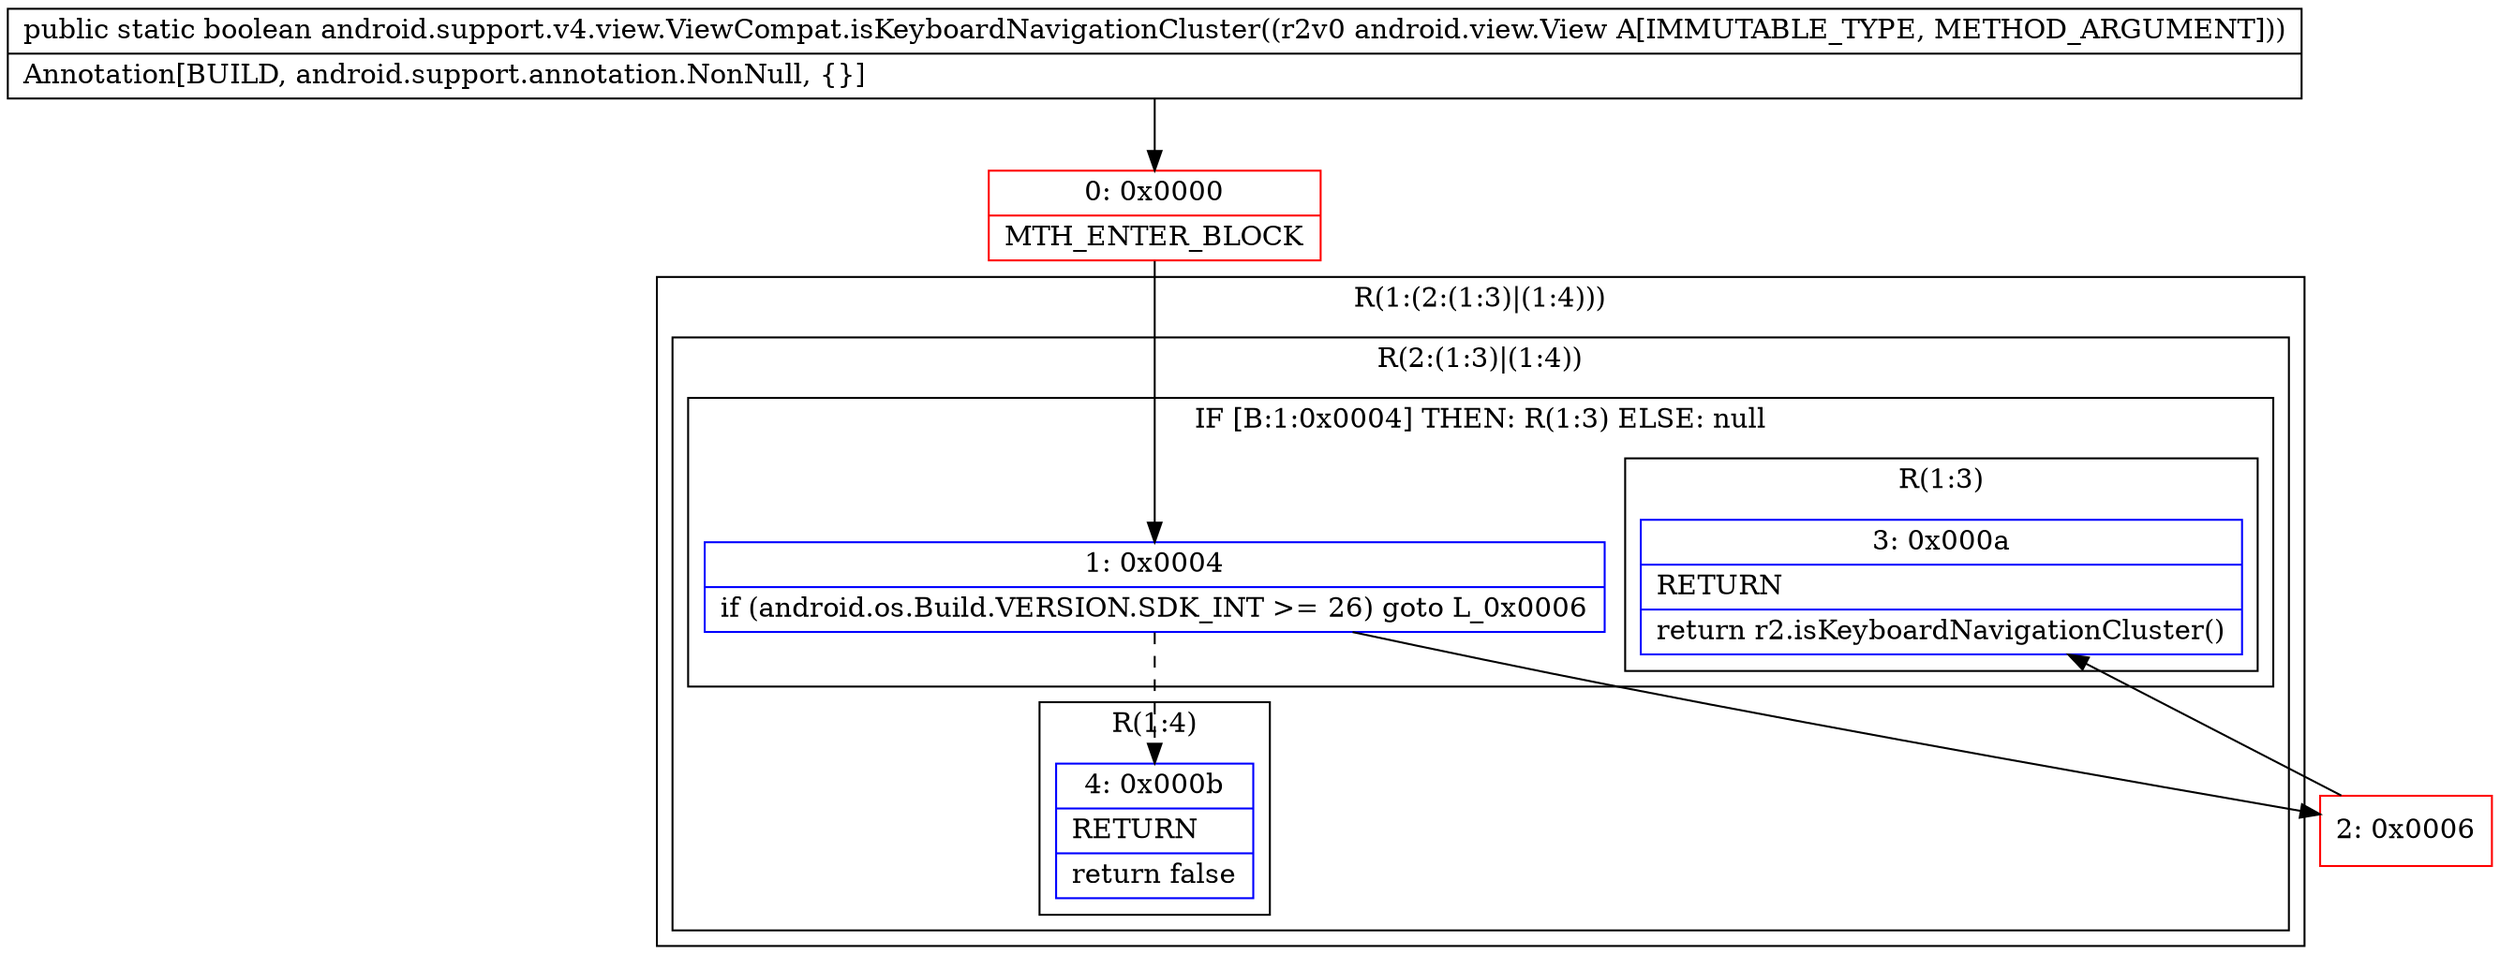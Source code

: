 digraph "CFG forandroid.support.v4.view.ViewCompat.isKeyboardNavigationCluster(Landroid\/view\/View;)Z" {
subgraph cluster_Region_1398256246 {
label = "R(1:(2:(1:3)|(1:4)))";
node [shape=record,color=blue];
subgraph cluster_Region_1578897722 {
label = "R(2:(1:3)|(1:4))";
node [shape=record,color=blue];
subgraph cluster_IfRegion_1685304820 {
label = "IF [B:1:0x0004] THEN: R(1:3) ELSE: null";
node [shape=record,color=blue];
Node_1 [shape=record,label="{1\:\ 0x0004|if (android.os.Build.VERSION.SDK_INT \>= 26) goto L_0x0006\l}"];
subgraph cluster_Region_1231785390 {
label = "R(1:3)";
node [shape=record,color=blue];
Node_3 [shape=record,label="{3\:\ 0x000a|RETURN\l|return r2.isKeyboardNavigationCluster()\l}"];
}
}
subgraph cluster_Region_666981111 {
label = "R(1:4)";
node [shape=record,color=blue];
Node_4 [shape=record,label="{4\:\ 0x000b|RETURN\l|return false\l}"];
}
}
}
Node_0 [shape=record,color=red,label="{0\:\ 0x0000|MTH_ENTER_BLOCK\l}"];
Node_2 [shape=record,color=red,label="{2\:\ 0x0006}"];
MethodNode[shape=record,label="{public static boolean android.support.v4.view.ViewCompat.isKeyboardNavigationCluster((r2v0 android.view.View A[IMMUTABLE_TYPE, METHOD_ARGUMENT]))  | Annotation[BUILD, android.support.annotation.NonNull, \{\}]\l}"];
MethodNode -> Node_0;
Node_1 -> Node_2;
Node_1 -> Node_4[style=dashed];
Node_0 -> Node_1;
Node_2 -> Node_3;
}

